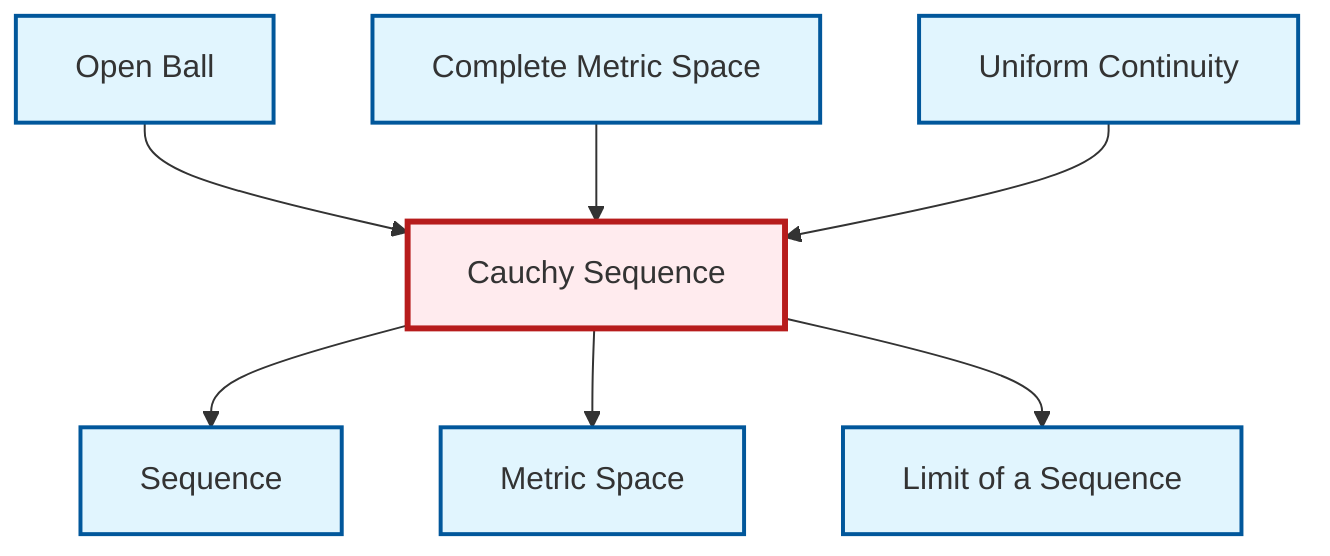 graph TD
    classDef definition fill:#e1f5fe,stroke:#01579b,stroke-width:2px
    classDef theorem fill:#f3e5f5,stroke:#4a148c,stroke-width:2px
    classDef axiom fill:#fff3e0,stroke:#e65100,stroke-width:2px
    classDef example fill:#e8f5e9,stroke:#1b5e20,stroke-width:2px
    classDef current fill:#ffebee,stroke:#b71c1c,stroke-width:3px
    def-sequence["Sequence"]:::definition
    def-open-ball["Open Ball"]:::definition
    def-complete-metric-space["Complete Metric Space"]:::definition
    def-metric-space["Metric Space"]:::definition
    def-cauchy-sequence["Cauchy Sequence"]:::definition
    def-uniform-continuity["Uniform Continuity"]:::definition
    def-limit["Limit of a Sequence"]:::definition
    def-cauchy-sequence --> def-sequence
    def-open-ball --> def-cauchy-sequence
    def-cauchy-sequence --> def-metric-space
    def-complete-metric-space --> def-cauchy-sequence
    def-uniform-continuity --> def-cauchy-sequence
    def-cauchy-sequence --> def-limit
    class def-cauchy-sequence current